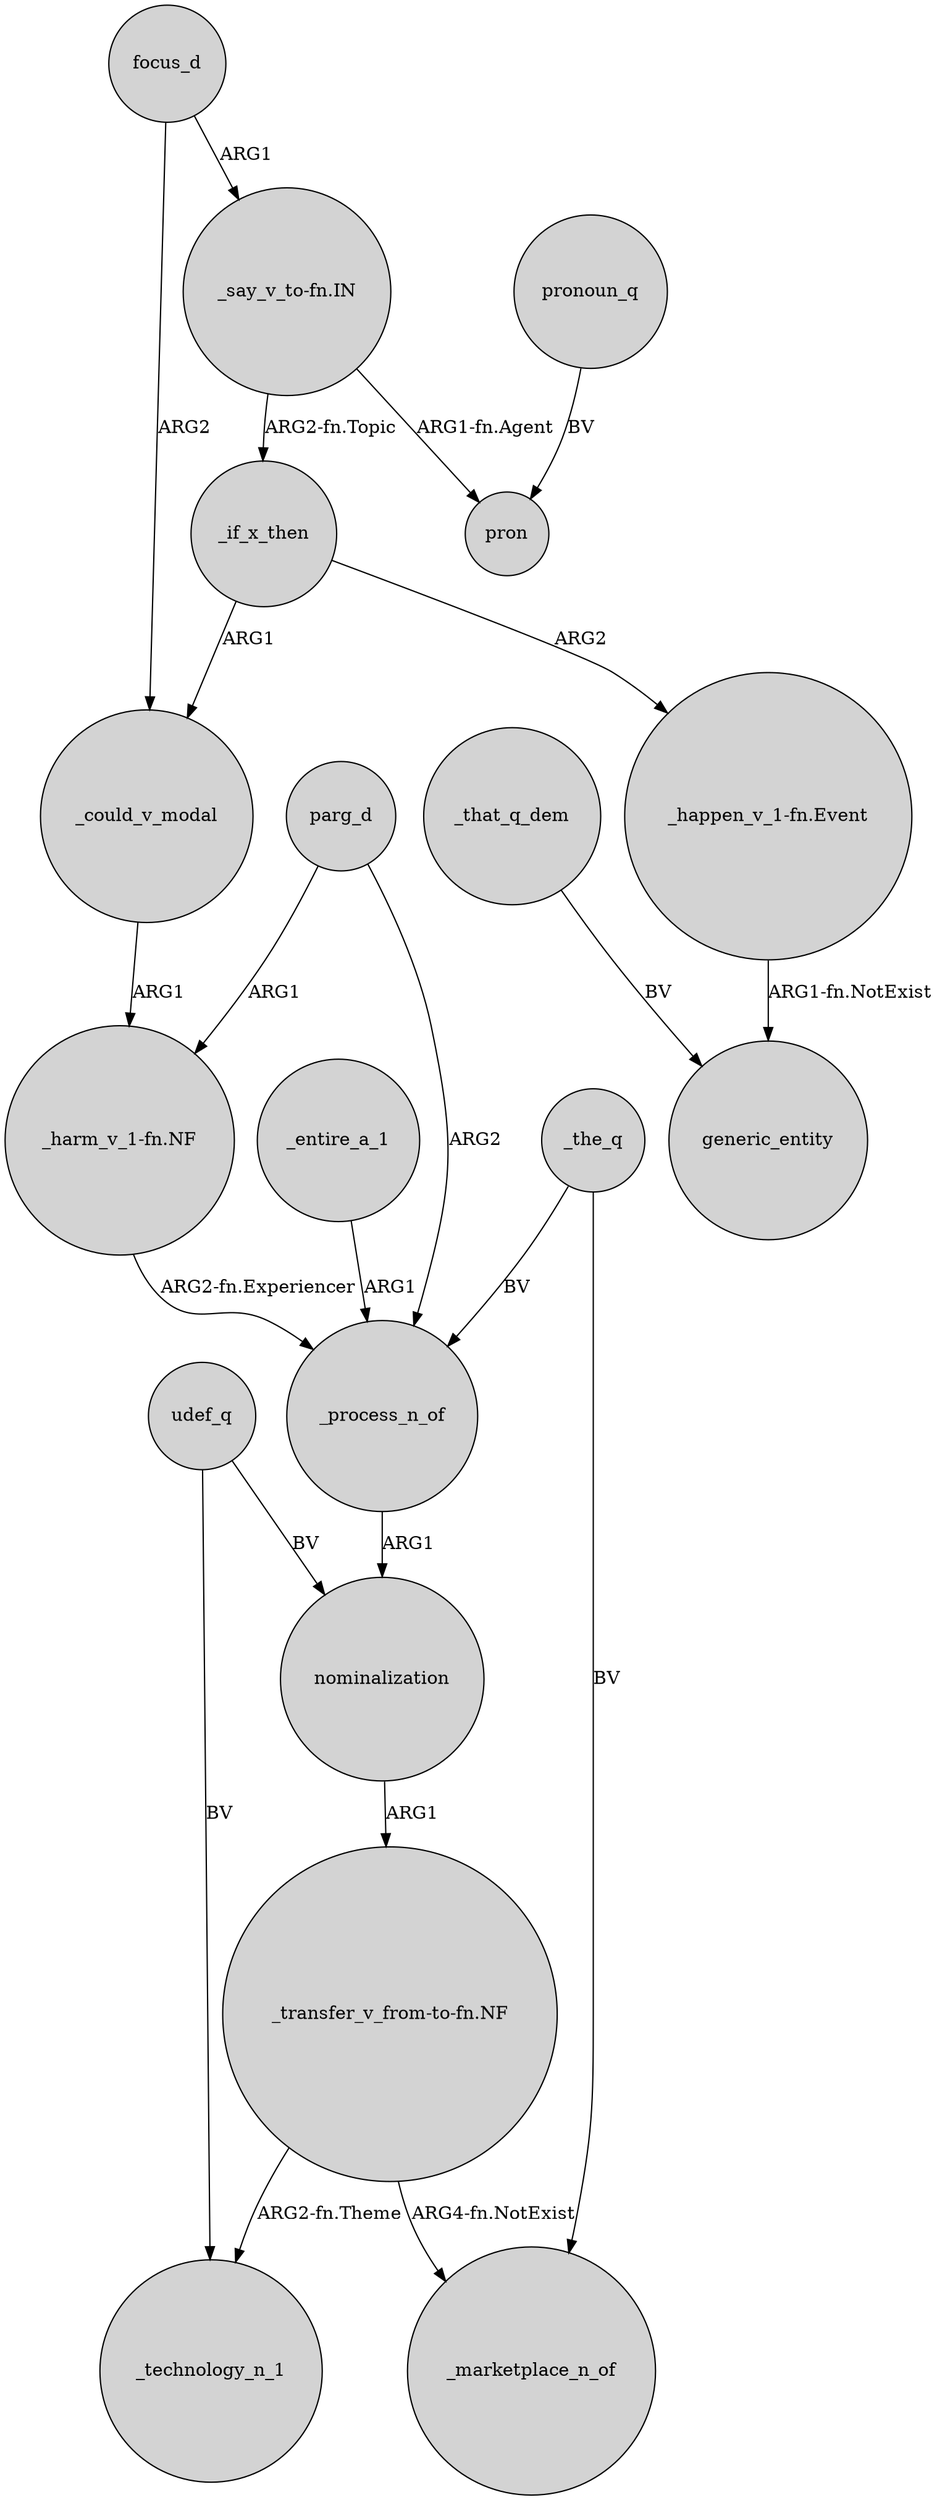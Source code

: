 digraph {
	node [shape=circle style=filled]
	focus_d -> _could_v_modal [label=ARG2]
	"_say_v_to-fn.IN" -> _if_x_then [label="ARG2-fn.Topic"]
	_that_q_dem -> generic_entity [label=BV]
	"_transfer_v_from-to-fn.NF" -> _technology_n_1 [label="ARG2-fn.Theme"]
	parg_d -> _process_n_of [label=ARG2]
	_the_q -> _marketplace_n_of [label=BV]
	_process_n_of -> nominalization [label=ARG1]
	nominalization -> "_transfer_v_from-to-fn.NF" [label=ARG1]
	"_harm_v_1-fn.NF" -> _process_n_of [label="ARG2-fn.Experiencer"]
	_if_x_then -> _could_v_modal [label=ARG1]
	"_happen_v_1-fn.Event" -> generic_entity [label="ARG1-fn.NotExist"]
	parg_d -> "_harm_v_1-fn.NF" [label=ARG1]
	pronoun_q -> pron [label=BV]
	_entire_a_1 -> _process_n_of [label=ARG1]
	udef_q -> nominalization [label=BV]
	udef_q -> _technology_n_1 [label=BV]
	"_say_v_to-fn.IN" -> pron [label="ARG1-fn.Agent"]
	_if_x_then -> "_happen_v_1-fn.Event" [label=ARG2]
	_could_v_modal -> "_harm_v_1-fn.NF" [label=ARG1]
	"_transfer_v_from-to-fn.NF" -> _marketplace_n_of [label="ARG4-fn.NotExist"]
	_the_q -> _process_n_of [label=BV]
	focus_d -> "_say_v_to-fn.IN" [label=ARG1]
}
